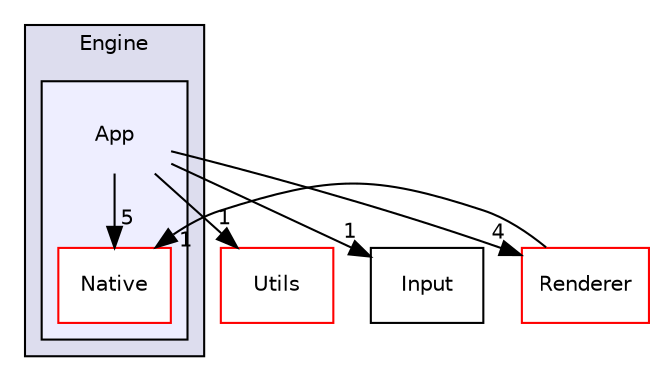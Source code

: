 digraph "Source/Engine/App" {
  compound=true
  node [ fontsize="10", fontname="Helvetica"];
  edge [ labelfontsize="10", labelfontname="Helvetica"];
  subgraph clusterdir_5405398c23c020946029b9f4e6e04094 {
    graph [ bgcolor="#ddddee", pencolor="black", label="Engine" fontname="Helvetica", fontsize="10", URL="dir_5405398c23c020946029b9f4e6e04094.html"]
  subgraph clusterdir_656421a8a1ab849c948c06a227b79784 {
    graph [ bgcolor="#eeeeff", pencolor="black", label="" URL="dir_656421a8a1ab849c948c06a227b79784.html"];
    dir_656421a8a1ab849c948c06a227b79784 [shape=plaintext label="App"];
    dir_20babf2ee570c00d5111af9bd35a772d [shape=box label="Native" color="red" fillcolor="white" style="filled" URL="dir_20babf2ee570c00d5111af9bd35a772d.html"];
  }
  }
  dir_43c9c29d74a6b7e3c77d560df513525b [shape=box label="Utils" fillcolor="white" style="filled" color="red" URL="dir_43c9c29d74a6b7e3c77d560df513525b.html"];
  dir_3d2e93b6fe33eb2c7667e9dc63b73dd4 [shape=box label="Input" URL="dir_3d2e93b6fe33eb2c7667e9dc63b73dd4.html"];
  dir_737254cceba0681fc4e88d7cc6242542 [shape=box label="Renderer" fillcolor="white" style="filled" color="red" URL="dir_737254cceba0681fc4e88d7cc6242542.html"];
  dir_656421a8a1ab849c948c06a227b79784->dir_43c9c29d74a6b7e3c77d560df513525b [headlabel="1", labeldistance=1.5 headhref="dir_000002_000014.html"];
  dir_656421a8a1ab849c948c06a227b79784->dir_20babf2ee570c00d5111af9bd35a772d [headlabel="5", labeldistance=1.5 headhref="dir_000002_000003.html"];
  dir_656421a8a1ab849c948c06a227b79784->dir_3d2e93b6fe33eb2c7667e9dc63b73dd4 [headlabel="1", labeldistance=1.5 headhref="dir_000002_000007.html"];
  dir_656421a8a1ab849c948c06a227b79784->dir_737254cceba0681fc4e88d7cc6242542 [headlabel="4", labeldistance=1.5 headhref="dir_000002_000011.html"];
  dir_737254cceba0681fc4e88d7cc6242542->dir_20babf2ee570c00d5111af9bd35a772d [headlabel="1", labeldistance=1.5 headhref="dir_000011_000003.html"];
}

